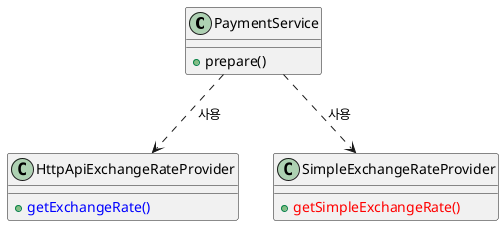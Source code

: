 @startuml
class PaymentService {
    + prepare()
}

class HttpApiExchangeRateProvider {
    + <color:blue>getExchangeRate()</color>
}

class SimpleExchangeRateProvider {
    + <color:red>getSimpleExchangeRate()</color>
}

PaymentService ..> HttpApiExchangeRateProvider : 사용
PaymentService ..> SimpleExchangeRateProvider : 사용
@enduml